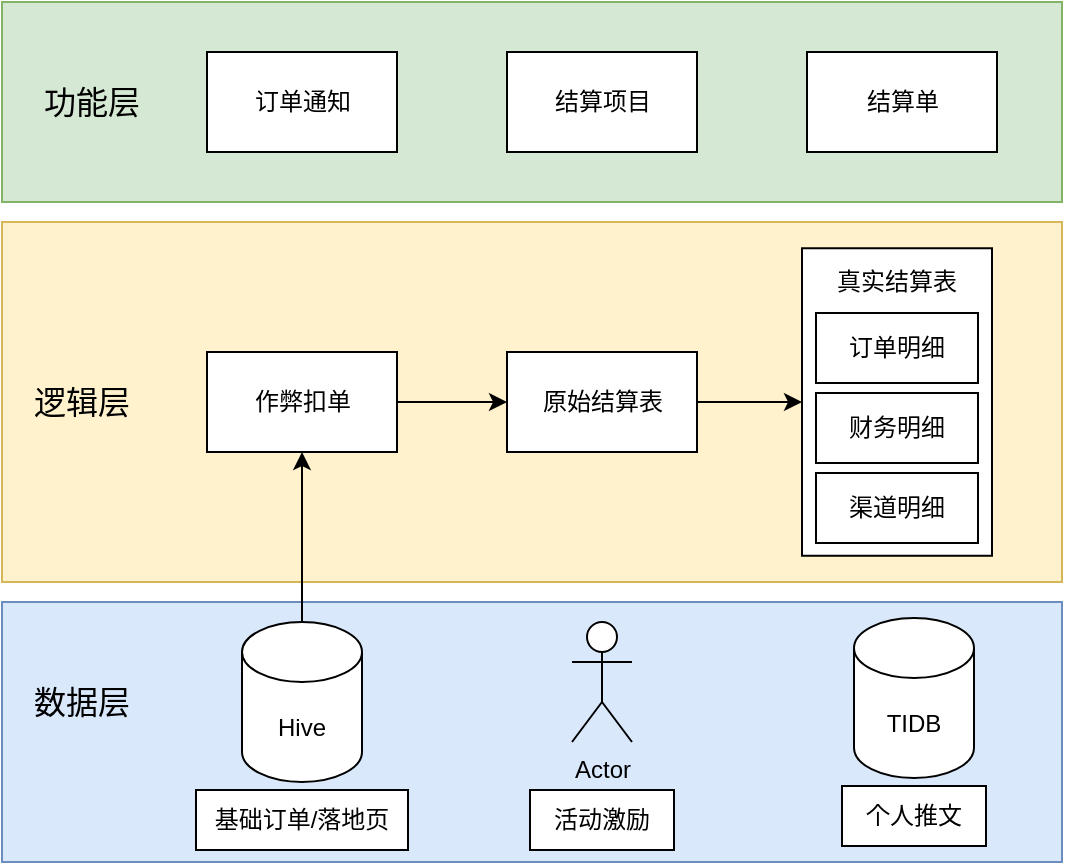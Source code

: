 <mxfile version="21.5.2" type="github">
  <diagram name="第 1 页" id="lzQ1DLNY_wVtoXrVYpb8">
    <mxGraphModel dx="795" dy="460" grid="1" gridSize="10" guides="1" tooltips="1" connect="1" arrows="1" fold="1" page="1" pageScale="1" pageWidth="827" pageHeight="1169" math="0" shadow="0">
      <root>
        <mxCell id="0" />
        <mxCell id="1" parent="0" />
        <mxCell id="ZjOCM4_gFHU6vP_n-oH2-8" value="" style="rounded=0;whiteSpace=wrap;html=1;fillColor=#fff2cc;strokeColor=#d6b656;" vertex="1" parent="1">
          <mxGeometry x="60" y="170" width="530" height="180" as="geometry" />
        </mxCell>
        <mxCell id="ZjOCM4_gFHU6vP_n-oH2-1" value="" style="rounded=0;whiteSpace=wrap;html=1;fillColor=#dae8fc;strokeColor=#6c8ebf;" vertex="1" parent="1">
          <mxGeometry x="60" y="360" width="530" height="130" as="geometry" />
        </mxCell>
        <mxCell id="ZjOCM4_gFHU6vP_n-oH2-2" value="&lt;font style=&quot;font-size: 16px;&quot;&gt;数据层&lt;/font&gt;" style="text;html=1;align=center;verticalAlign=middle;whiteSpace=wrap;rounded=0;" vertex="1" parent="1">
          <mxGeometry x="70" y="395" width="60" height="30" as="geometry" />
        </mxCell>
        <mxCell id="ZjOCM4_gFHU6vP_n-oH2-3" value="Hive" style="shape=cylinder3;whiteSpace=wrap;html=1;boundedLbl=1;backgroundOutline=1;size=15;" vertex="1" parent="1">
          <mxGeometry x="180" y="370" width="60" height="80" as="geometry" />
        </mxCell>
        <mxCell id="ZjOCM4_gFHU6vP_n-oH2-4" value="Actor" style="shape=umlActor;verticalLabelPosition=bottom;verticalAlign=top;html=1;outlineConnect=0;" vertex="1" parent="1">
          <mxGeometry x="345" y="370" width="30" height="60" as="geometry" />
        </mxCell>
        <mxCell id="ZjOCM4_gFHU6vP_n-oH2-7" value="TIDB" style="shape=cylinder3;whiteSpace=wrap;html=1;boundedLbl=1;backgroundOutline=1;size=15;" vertex="1" parent="1">
          <mxGeometry x="486" y="368" width="60" height="80" as="geometry" />
        </mxCell>
        <mxCell id="ZjOCM4_gFHU6vP_n-oH2-10" value="&lt;font size=&quot;3&quot;&gt;逻辑层&lt;/font&gt;" style="text;html=1;align=center;verticalAlign=middle;whiteSpace=wrap;rounded=0;" vertex="1" parent="1">
          <mxGeometry x="65" y="245" width="70" height="30" as="geometry" />
        </mxCell>
        <mxCell id="ZjOCM4_gFHU6vP_n-oH2-11" value="" style="rounded=0;whiteSpace=wrap;html=1;fillColor=#d5e8d4;strokeColor=#82b366;" vertex="1" parent="1">
          <mxGeometry x="60" y="60" width="530" height="100" as="geometry" />
        </mxCell>
        <mxCell id="ZjOCM4_gFHU6vP_n-oH2-12" value="&lt;font size=&quot;3&quot;&gt;功能层&lt;/font&gt;" style="text;html=1;align=center;verticalAlign=middle;whiteSpace=wrap;rounded=0;" vertex="1" parent="1">
          <mxGeometry x="70" y="95" width="70" height="30" as="geometry" />
        </mxCell>
        <mxCell id="ZjOCM4_gFHU6vP_n-oH2-31" style="edgeStyle=orthogonalEdgeStyle;rounded=0;orthogonalLoop=1;jettySize=auto;html=1;entryX=0;entryY=0.5;entryDx=0;entryDy=0;" edge="1" parent="1" source="ZjOCM4_gFHU6vP_n-oH2-15" target="ZjOCM4_gFHU6vP_n-oH2-17">
          <mxGeometry relative="1" as="geometry" />
        </mxCell>
        <mxCell id="ZjOCM4_gFHU6vP_n-oH2-15" value="作弊扣单" style="rounded=0;whiteSpace=wrap;html=1;" vertex="1" parent="1">
          <mxGeometry x="162.5" y="235" width="95" height="50" as="geometry" />
        </mxCell>
        <mxCell id="ZjOCM4_gFHU6vP_n-oH2-32" style="edgeStyle=orthogonalEdgeStyle;rounded=0;orthogonalLoop=1;jettySize=auto;html=1;exitX=1;exitY=0.5;exitDx=0;exitDy=0;entryX=0;entryY=0.5;entryDx=0;entryDy=0;" edge="1" parent="1" source="ZjOCM4_gFHU6vP_n-oH2-17" target="ZjOCM4_gFHU6vP_n-oH2-18">
          <mxGeometry relative="1" as="geometry" />
        </mxCell>
        <mxCell id="ZjOCM4_gFHU6vP_n-oH2-17" value="原始结算表" style="rounded=0;whiteSpace=wrap;html=1;" vertex="1" parent="1">
          <mxGeometry x="312.5" y="235" width="95" height="50" as="geometry" />
        </mxCell>
        <mxCell id="ZjOCM4_gFHU6vP_n-oH2-18" value="" style="rounded=0;whiteSpace=wrap;html=1;" vertex="1" parent="1">
          <mxGeometry x="460" y="183.13" width="95" height="153.75" as="geometry" />
        </mxCell>
        <mxCell id="ZjOCM4_gFHU6vP_n-oH2-19" value="订单明细" style="rounded=0;whiteSpace=wrap;html=1;" vertex="1" parent="1">
          <mxGeometry x="467" y="215.5" width="81" height="35" as="geometry" />
        </mxCell>
        <mxCell id="ZjOCM4_gFHU6vP_n-oH2-20" value="财务明细" style="rounded=0;whiteSpace=wrap;html=1;" vertex="1" parent="1">
          <mxGeometry x="467" y="255.5" width="81" height="35" as="geometry" />
        </mxCell>
        <mxCell id="ZjOCM4_gFHU6vP_n-oH2-21" value="渠道明细" style="rounded=0;whiteSpace=wrap;html=1;" vertex="1" parent="1">
          <mxGeometry x="467" y="295.5" width="81" height="35" as="geometry" />
        </mxCell>
        <mxCell id="ZjOCM4_gFHU6vP_n-oH2-22" value="基础订单/落地页" style="rounded=0;whiteSpace=wrap;html=1;" vertex="1" parent="1">
          <mxGeometry x="157" y="454" width="106" height="30" as="geometry" />
        </mxCell>
        <mxCell id="ZjOCM4_gFHU6vP_n-oH2-23" value="个人推文" style="rounded=0;whiteSpace=wrap;html=1;" vertex="1" parent="1">
          <mxGeometry x="480" y="452" width="72" height="30" as="geometry" />
        </mxCell>
        <mxCell id="ZjOCM4_gFHU6vP_n-oH2-24" value="活动激励" style="rounded=0;whiteSpace=wrap;html=1;" vertex="1" parent="1">
          <mxGeometry x="324" y="454" width="72" height="30" as="geometry" />
        </mxCell>
        <mxCell id="ZjOCM4_gFHU6vP_n-oH2-26" value="结算项目" style="rounded=0;whiteSpace=wrap;html=1;" vertex="1" parent="1">
          <mxGeometry x="312.5" y="85" width="95" height="50" as="geometry" />
        </mxCell>
        <mxCell id="ZjOCM4_gFHU6vP_n-oH2-27" value="结算单" style="rounded=0;whiteSpace=wrap;html=1;" vertex="1" parent="1">
          <mxGeometry x="462.5" y="85" width="95" height="50" as="geometry" />
        </mxCell>
        <mxCell id="ZjOCM4_gFHU6vP_n-oH2-28" style="edgeStyle=orthogonalEdgeStyle;rounded=0;orthogonalLoop=1;jettySize=auto;html=1;exitX=0.5;exitY=0;exitDx=0;exitDy=0;exitPerimeter=0;entryX=0.5;entryY=1;entryDx=0;entryDy=0;" edge="1" parent="1" source="ZjOCM4_gFHU6vP_n-oH2-3" target="ZjOCM4_gFHU6vP_n-oH2-15">
          <mxGeometry relative="1" as="geometry" />
        </mxCell>
        <mxCell id="ZjOCM4_gFHU6vP_n-oH2-33" value="真实结算表" style="text;html=1;strokeColor=none;fillColor=none;align=center;verticalAlign=middle;whiteSpace=wrap;rounded=0;" vertex="1" parent="1">
          <mxGeometry x="471" y="187.13" width="73" height="26" as="geometry" />
        </mxCell>
        <mxCell id="ZjOCM4_gFHU6vP_n-oH2-34" value="订单通知" style="rounded=0;whiteSpace=wrap;html=1;" vertex="1" parent="1">
          <mxGeometry x="162.5" y="85" width="95" height="50" as="geometry" />
        </mxCell>
      </root>
    </mxGraphModel>
  </diagram>
</mxfile>
